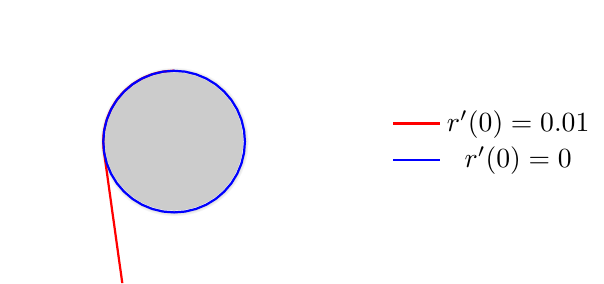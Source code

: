 \documentclass{standalone}

\usepackage{pgfplots}
\usepackage{tikz}
\usepackage{xcolor}

%used for drawing n(r)-Area
\definecolor{lGray}{gray}{0.8}
\definecolor{llGray}{gray}{0.9}
\usepgfplotslibrary{fillbetween}

\tikzset{
  ring shading/.code args={from #1 at #2 to #3 at #4}{
    \def\colin{#1}
    \def\radin{#2}
    \def\colout{#3}
    \def\radout{#4}
    \pgfmathsetmacro{\proportion}{\radin/\radout}
    \pgfmathsetmacro{\outer}{.8818cm}
    \pgfmathsetmacro{\inner}{.8818cm*\proportion}
    \pgfmathsetmacro{\innerlow}{\inner-0.01pt}
    \pgfdeclareradialshading{ring}{\pgfpoint{0cm}{0cm}}%
    {
      color(0pt)=(white);
      color(\innerlow)=(white);
      color(\inner)=(#1);
      color(\outer)=(#3)
    }
    \pgfkeysalso{/tikz/shading=ring}
  },
}

\begin{document}

\begin{tikzpicture}
        \begin{axis} [
          axis lines=none, 
          width=6cm, 
          axis equal,
          ticks = none,  
          legend style={at={(1.1,0.5)}, anchor=west, draw=none}, 
          ymin = -2000,
          ymax = 2000,
          xmin = -2000, 
          xmax = 2000, 
          zmin = 1,
          zmax = 2,
          %colorbar, 
          colormap={traditionalpm3d}{color=(white) color=(lGray) color=(lGray) color=(lGray)},
          view={0}{90}
        ]  
          %\addplot3[surf, domain=-1.5:1.5, y domain=-1.5:1.5, shader=flat, samples=61, forget plot] {1 + (2-sqrt(x^2+y^2))^2};  
          \draw [draw=none, fill=lGray] (axis cs:0,0) circle (25pt);  
          \shade[even odd rule,ring shading={from lGray at 25pt to white at 27pt}]
            (axis cs:0,0) circle (25pt) circle (27pt);
          %\addlegendentry{$n(r)$};
          
          
          %f'(0)=0.01
          \addplot [mark = none, thick, color=red] coordinates {
            (   0,1000)( -70, 998)(-140, 990)(-208, 978)(-276, 961)(-343, 939)(-408, 913)(-471, 882)(-531, 847)(-589, 808)(-644, 765)(-696, 718)(-745, 667)(-790, 614)(-831, 557)(-867, 498)(-900, 436)(-922, 387)(-942, 336)(-959, 285)(-973, 233)(-980, 198)(-987, 163)(-992, 128)(-996,  93)(-998,  68)(-999,  44)(-1000,  19)(-1000,  -6)(-1000, -23)(-999, -39)(-999, -55)(-998, -72)(-997, -83)(-996, -95)(-995,-106)(-994,-117)(-993,-124)(-992,-130)(-991,-136)(-990,-143)(-990,-145)(-990,-148)(-989,-150)(-989,-153)(-989,-155)(-988,-158)(-988,-160)(-988,-163)(-987,-165)(-987,-168)(-987,-170)(-986,-173)(-984,-186)(-983,-199)(-981,-212)(-979,-225)(-970,-290)(-961,-356)(-951,-425)(-941,-496)(-930,-577)(-918,-662)(-905,-755)(-891,-856)(-876,-967)(-858,-1093)(-838,-1236)(-815,-1404)(-797,-1532)(-777,-1677)(-753,-1845)(-726,-2042)
          };
          \addlegendentry{$r'(0) = 0.01$};          
          
          %f'(0)=0
          \addplot [mark = none, thick, color=blue] coordinates {
            (   0,1000)(-156, 988)(-309, 951)(-454, 891)(-588, 809)(-707, 707)(-809, 588)(-891, 454)(-951, 309)(-988, 156)(-1000,   0)(-988,-156)(-951,-309)(-891,-454)(-809,-588)(-707,-707)(-588,-809)(-454,-891)(-309,-951)(-156,-988)(  -0,-1000)( 156,-988)( 309,-951)( 454,-891)( 588,-809)( 707,-707)( 809,-588)( 891,-454)( 951,-309)( 988,-156)(1000,  -0)( 988, 156)( 951, 309)( 891, 454)( 809, 588)( 707, 707)( 588, 809)( 454, 891)( 309, 951)( 156, 988)(   0,1000)
          };
          \addlegendentry{$r'(0) = 0$};
          
          %\draw [fill=black] (axis cs:0,100) circle (1pt);         
          
          \end{axis}   
      \end{tikzpicture}

\end{document}